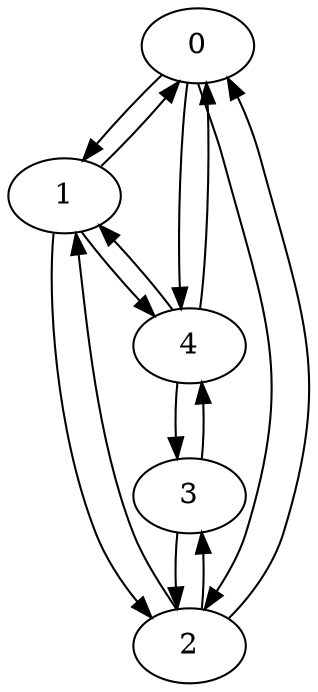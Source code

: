 digraph G {
    0 -> 1;
    0 -> 2;
    0 -> 4;
    1 -> 0;
    1 -> 2;
    1 -> 4;
    2 -> 0;
    2 -> 1;
    2 -> 3;
    3 -> 2;
    3 -> 4;
    4 -> 0;
    4 -> 1;
    4 -> 3;
}

